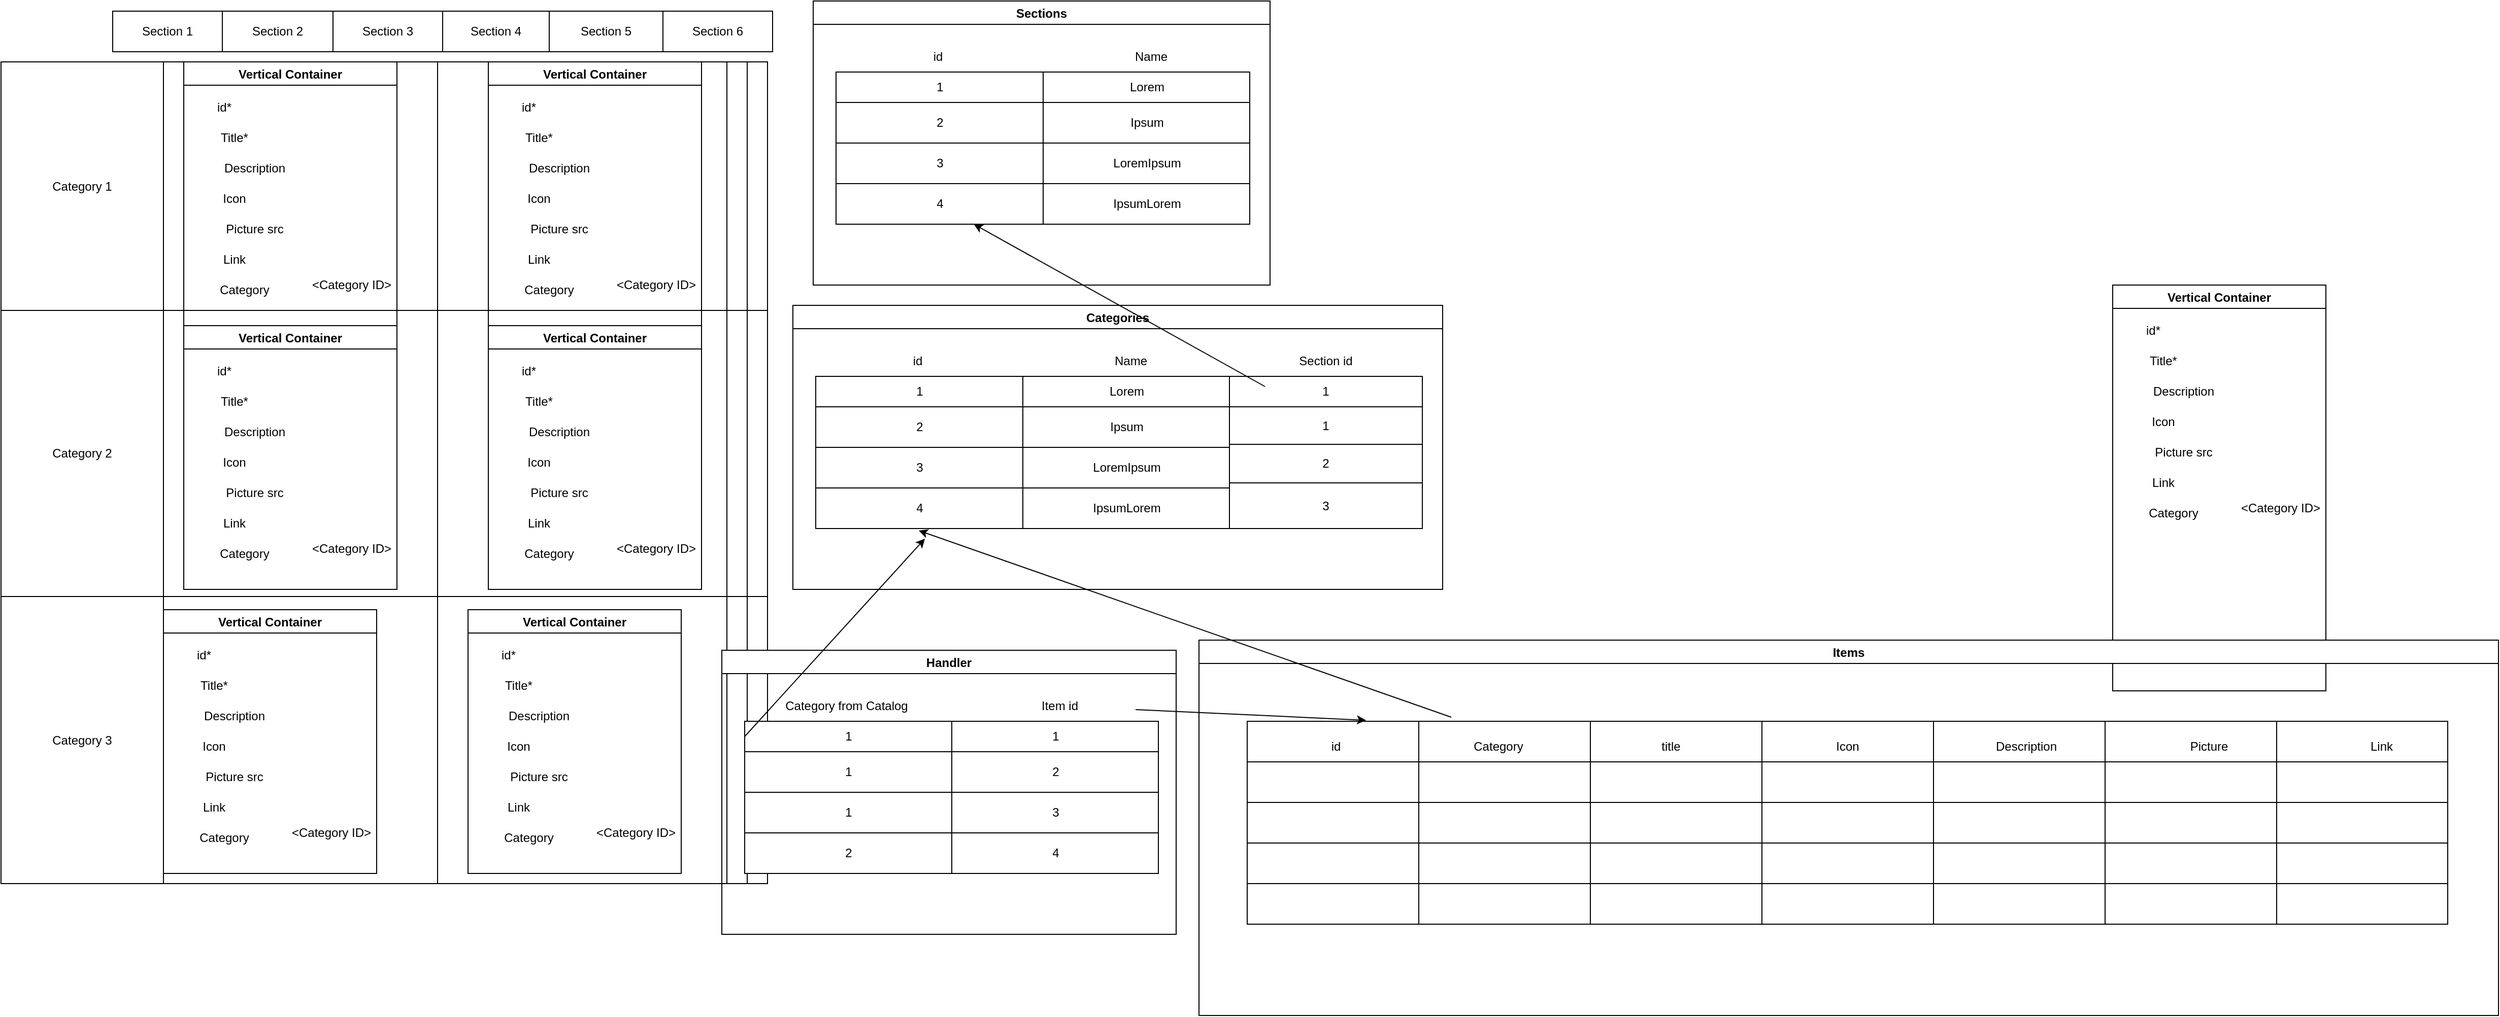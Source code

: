 <mxfile version="15.8.8" type="device"><diagram id="d82HoHURkXxXMacY8cZu" name="Page-1"><mxGraphModel dx="1296" dy="1785" grid="1" gridSize="10" guides="1" tooltips="1" connect="1" arrows="1" fold="1" page="1" pageScale="1" pageWidth="850" pageHeight="1100" math="0" shadow="0"><root><mxCell id="0"/><mxCell id="1" parent="0"/><mxCell id="hNsPHb92fFAA1tDFaKM2-12" value="" style="shape=table;startSize=0;container=1;collapsible=0;childLayout=tableLayout;" vertex="1" parent="1"><mxGeometry x="20" y="-850" width="755" height="810" as="geometry"/></mxCell><mxCell id="hNsPHb92fFAA1tDFaKM2-13" value="" style="shape=partialRectangle;collapsible=0;dropTarget=0;pointerEvents=0;fillColor=none;top=0;left=0;bottom=0;right=0;points=[[0,0.5],[1,0.5]];portConstraint=eastwest;" vertex="1" parent="hNsPHb92fFAA1tDFaKM2-12"><mxGeometry width="755" height="245" as="geometry"/></mxCell><mxCell id="hNsPHb92fFAA1tDFaKM2-14" value="Category 1" style="shape=partialRectangle;html=1;whiteSpace=wrap;connectable=0;overflow=hidden;fillColor=none;top=0;left=0;bottom=0;right=0;pointerEvents=1;" vertex="1" parent="hNsPHb92fFAA1tDFaKM2-13"><mxGeometry width="160" height="245" as="geometry"><mxRectangle width="160" height="245" as="alternateBounds"/></mxGeometry></mxCell><mxCell id="hNsPHb92fFAA1tDFaKM2-15" value="" style="shape=partialRectangle;html=1;whiteSpace=wrap;connectable=0;overflow=hidden;fillColor=none;top=0;left=0;bottom=0;right=0;pointerEvents=1;" vertex="1" parent="hNsPHb92fFAA1tDFaKM2-13"><mxGeometry x="160" width="270" height="245" as="geometry"><mxRectangle width="270" height="245" as="alternateBounds"/></mxGeometry></mxCell><mxCell id="hNsPHb92fFAA1tDFaKM2-16" value="" style="shape=partialRectangle;html=1;whiteSpace=wrap;connectable=0;overflow=hidden;fillColor=none;top=0;left=0;bottom=0;right=0;pointerEvents=1;" vertex="1" parent="hNsPHb92fFAA1tDFaKM2-13"><mxGeometry x="430" width="285" height="245" as="geometry"><mxRectangle width="285" height="245" as="alternateBounds"/></mxGeometry></mxCell><mxCell id="hNsPHb92fFAA1tDFaKM2-17" value="" style="shape=partialRectangle;html=1;whiteSpace=wrap;connectable=0;overflow=hidden;fillColor=none;top=0;left=0;bottom=0;right=0;pointerEvents=1;" vertex="1" parent="hNsPHb92fFAA1tDFaKM2-13"><mxGeometry x="715" width="20" height="245" as="geometry"><mxRectangle width="20" height="245" as="alternateBounds"/></mxGeometry></mxCell><mxCell id="hNsPHb92fFAA1tDFaKM2-18" value="" style="shape=partialRectangle;html=1;whiteSpace=wrap;connectable=0;overflow=hidden;fillColor=none;top=0;left=0;bottom=0;right=0;pointerEvents=1;" vertex="1" parent="hNsPHb92fFAA1tDFaKM2-13"><mxGeometry x="735" width="20" height="245" as="geometry"><mxRectangle width="20" height="245" as="alternateBounds"/></mxGeometry></mxCell><mxCell id="hNsPHb92fFAA1tDFaKM2-19" value="" style="shape=partialRectangle;collapsible=0;dropTarget=0;pointerEvents=0;fillColor=none;top=0;left=0;bottom=0;right=0;points=[[0,0.5],[1,0.5]];portConstraint=eastwest;" vertex="1" parent="hNsPHb92fFAA1tDFaKM2-12"><mxGeometry y="245" width="755" height="282" as="geometry"/></mxCell><mxCell id="hNsPHb92fFAA1tDFaKM2-20" value="Category 2" style="shape=partialRectangle;html=1;whiteSpace=wrap;connectable=0;overflow=hidden;fillColor=none;top=0;left=0;bottom=0;right=0;pointerEvents=1;" vertex="1" parent="hNsPHb92fFAA1tDFaKM2-19"><mxGeometry width="160" height="282" as="geometry"><mxRectangle width="160" height="282" as="alternateBounds"/></mxGeometry></mxCell><mxCell id="hNsPHb92fFAA1tDFaKM2-21" value="" style="shape=partialRectangle;html=1;whiteSpace=wrap;connectable=0;overflow=hidden;fillColor=none;top=0;left=0;bottom=0;right=0;pointerEvents=1;" vertex="1" parent="hNsPHb92fFAA1tDFaKM2-19"><mxGeometry x="160" width="270" height="282" as="geometry"><mxRectangle width="270" height="282" as="alternateBounds"/></mxGeometry></mxCell><mxCell id="hNsPHb92fFAA1tDFaKM2-22" value="" style="shape=partialRectangle;html=1;whiteSpace=wrap;connectable=0;overflow=hidden;fillColor=none;top=0;left=0;bottom=0;right=0;pointerEvents=1;" vertex="1" parent="hNsPHb92fFAA1tDFaKM2-19"><mxGeometry x="430" width="285" height="282" as="geometry"><mxRectangle width="285" height="282" as="alternateBounds"/></mxGeometry></mxCell><mxCell id="hNsPHb92fFAA1tDFaKM2-23" value="" style="shape=partialRectangle;html=1;whiteSpace=wrap;connectable=0;overflow=hidden;fillColor=none;top=0;left=0;bottom=0;right=0;pointerEvents=1;" vertex="1" parent="hNsPHb92fFAA1tDFaKM2-19"><mxGeometry x="715" width="20" height="282" as="geometry"><mxRectangle width="20" height="282" as="alternateBounds"/></mxGeometry></mxCell><mxCell id="hNsPHb92fFAA1tDFaKM2-24" value="" style="shape=partialRectangle;html=1;whiteSpace=wrap;connectable=0;overflow=hidden;fillColor=none;top=0;left=0;bottom=0;right=0;pointerEvents=1;" vertex="1" parent="hNsPHb92fFAA1tDFaKM2-19"><mxGeometry x="735" width="20" height="282" as="geometry"><mxRectangle width="20" height="282" as="alternateBounds"/></mxGeometry></mxCell><mxCell id="hNsPHb92fFAA1tDFaKM2-25" value="" style="shape=partialRectangle;collapsible=0;dropTarget=0;pointerEvents=0;fillColor=none;top=0;left=0;bottom=0;right=0;points=[[0,0.5],[1,0.5]];portConstraint=eastwest;" vertex="1" parent="hNsPHb92fFAA1tDFaKM2-12"><mxGeometry y="527" width="755" height="283" as="geometry"/></mxCell><mxCell id="hNsPHb92fFAA1tDFaKM2-26" value="Category 3" style="shape=partialRectangle;html=1;whiteSpace=wrap;connectable=0;overflow=hidden;fillColor=none;top=0;left=0;bottom=0;right=0;pointerEvents=1;" vertex="1" parent="hNsPHb92fFAA1tDFaKM2-25"><mxGeometry width="160" height="283" as="geometry"><mxRectangle width="160" height="283" as="alternateBounds"/></mxGeometry></mxCell><mxCell id="hNsPHb92fFAA1tDFaKM2-27" value="" style="shape=partialRectangle;html=1;whiteSpace=wrap;connectable=0;overflow=hidden;fillColor=none;top=0;left=0;bottom=0;right=0;pointerEvents=1;" vertex="1" parent="hNsPHb92fFAA1tDFaKM2-25"><mxGeometry x="160" width="270" height="283" as="geometry"><mxRectangle width="270" height="283" as="alternateBounds"/></mxGeometry></mxCell><mxCell id="hNsPHb92fFAA1tDFaKM2-28" value="" style="shape=partialRectangle;html=1;whiteSpace=wrap;connectable=0;overflow=hidden;fillColor=none;top=0;left=0;bottom=0;right=0;pointerEvents=1;" vertex="1" parent="hNsPHb92fFAA1tDFaKM2-25"><mxGeometry x="430" width="285" height="283" as="geometry"><mxRectangle width="285" height="283" as="alternateBounds"/></mxGeometry></mxCell><mxCell id="hNsPHb92fFAA1tDFaKM2-29" value="" style="shape=partialRectangle;html=1;whiteSpace=wrap;connectable=0;overflow=hidden;fillColor=none;top=0;left=0;bottom=0;right=0;pointerEvents=1;" vertex="1" parent="hNsPHb92fFAA1tDFaKM2-25"><mxGeometry x="715" width="20" height="283" as="geometry"><mxRectangle width="20" height="283" as="alternateBounds"/></mxGeometry></mxCell><mxCell id="hNsPHb92fFAA1tDFaKM2-30" value="" style="shape=partialRectangle;html=1;whiteSpace=wrap;connectable=0;overflow=hidden;fillColor=none;top=0;left=0;bottom=0;right=0;pointerEvents=1;" vertex="1" parent="hNsPHb92fFAA1tDFaKM2-25"><mxGeometry x="735" width="20" height="283" as="geometry"><mxRectangle width="20" height="283" as="alternateBounds"/></mxGeometry></mxCell><mxCell id="hNsPHb92fFAA1tDFaKM2-1" value="Vertical Container" style="swimlane;" vertex="1" parent="1"><mxGeometry x="180" y="-310" width="210" height="260" as="geometry"/></mxCell><mxCell id="hNsPHb92fFAA1tDFaKM2-2" value="id*" style="text;html=1;strokeColor=none;fillColor=none;align=center;verticalAlign=middle;whiteSpace=wrap;rounded=0;" vertex="1" parent="hNsPHb92fFAA1tDFaKM2-1"><mxGeometry x="10" y="30" width="60" height="30" as="geometry"/></mxCell><mxCell id="hNsPHb92fFAA1tDFaKM2-4" value="Title*" style="text;html=1;strokeColor=none;fillColor=none;align=center;verticalAlign=middle;whiteSpace=wrap;rounded=0;" vertex="1" parent="hNsPHb92fFAA1tDFaKM2-1"><mxGeometry x="20" y="60" width="60" height="30" as="geometry"/></mxCell><mxCell id="hNsPHb92fFAA1tDFaKM2-5" value="Description" style="text;html=1;strokeColor=none;fillColor=none;align=center;verticalAlign=middle;whiteSpace=wrap;rounded=0;" vertex="1" parent="hNsPHb92fFAA1tDFaKM2-1"><mxGeometry x="40" y="90" width="60" height="30" as="geometry"/></mxCell><mxCell id="hNsPHb92fFAA1tDFaKM2-6" value="Icon" style="text;html=1;strokeColor=none;fillColor=none;align=center;verticalAlign=middle;whiteSpace=wrap;rounded=0;" vertex="1" parent="hNsPHb92fFAA1tDFaKM2-1"><mxGeometry x="20" y="120" width="60" height="30" as="geometry"/></mxCell><mxCell id="hNsPHb92fFAA1tDFaKM2-7" value="Picture src" style="text;html=1;strokeColor=none;fillColor=none;align=center;verticalAlign=middle;whiteSpace=wrap;rounded=0;" vertex="1" parent="hNsPHb92fFAA1tDFaKM2-1"><mxGeometry x="40" y="150" width="60" height="30" as="geometry"/></mxCell><mxCell id="hNsPHb92fFAA1tDFaKM2-8" value="Link" style="text;html=1;strokeColor=none;fillColor=none;align=center;verticalAlign=middle;whiteSpace=wrap;rounded=0;" vertex="1" parent="hNsPHb92fFAA1tDFaKM2-1"><mxGeometry x="20" y="180" width="60" height="30" as="geometry"/></mxCell><mxCell id="hNsPHb92fFAA1tDFaKM2-11" value="Category" style="text;html=1;strokeColor=none;fillColor=none;align=center;verticalAlign=middle;whiteSpace=wrap;rounded=0;" vertex="1" parent="hNsPHb92fFAA1tDFaKM2-1"><mxGeometry x="30" y="210" width="60" height="30" as="geometry"/></mxCell><mxCell id="hNsPHb92fFAA1tDFaKM2-39" value="&amp;lt;Category ID&amp;gt;" style="text;html=1;align=center;verticalAlign=middle;resizable=0;points=[];autosize=1;strokeColor=none;fillColor=none;" vertex="1" parent="hNsPHb92fFAA1tDFaKM2-1"><mxGeometry x="120" y="210" width="90" height="20" as="geometry"/></mxCell><mxCell id="hNsPHb92fFAA1tDFaKM2-40" value="Vertical Container" style="swimlane;" vertex="1" parent="1"><mxGeometry x="480" y="-310" width="210" height="260" as="geometry"/></mxCell><mxCell id="hNsPHb92fFAA1tDFaKM2-41" value="id*" style="text;html=1;strokeColor=none;fillColor=none;align=center;verticalAlign=middle;whiteSpace=wrap;rounded=0;" vertex="1" parent="hNsPHb92fFAA1tDFaKM2-40"><mxGeometry x="10" y="30" width="60" height="30" as="geometry"/></mxCell><mxCell id="hNsPHb92fFAA1tDFaKM2-42" value="Title*" style="text;html=1;strokeColor=none;fillColor=none;align=center;verticalAlign=middle;whiteSpace=wrap;rounded=0;" vertex="1" parent="hNsPHb92fFAA1tDFaKM2-40"><mxGeometry x="20" y="60" width="60" height="30" as="geometry"/></mxCell><mxCell id="hNsPHb92fFAA1tDFaKM2-43" value="Description" style="text;html=1;strokeColor=none;fillColor=none;align=center;verticalAlign=middle;whiteSpace=wrap;rounded=0;" vertex="1" parent="hNsPHb92fFAA1tDFaKM2-40"><mxGeometry x="40" y="90" width="60" height="30" as="geometry"/></mxCell><mxCell id="hNsPHb92fFAA1tDFaKM2-44" value="Icon" style="text;html=1;strokeColor=none;fillColor=none;align=center;verticalAlign=middle;whiteSpace=wrap;rounded=0;" vertex="1" parent="hNsPHb92fFAA1tDFaKM2-40"><mxGeometry x="20" y="120" width="60" height="30" as="geometry"/></mxCell><mxCell id="hNsPHb92fFAA1tDFaKM2-45" value="Picture src" style="text;html=1;strokeColor=none;fillColor=none;align=center;verticalAlign=middle;whiteSpace=wrap;rounded=0;" vertex="1" parent="hNsPHb92fFAA1tDFaKM2-40"><mxGeometry x="40" y="150" width="60" height="30" as="geometry"/></mxCell><mxCell id="hNsPHb92fFAA1tDFaKM2-46" value="Link" style="text;html=1;strokeColor=none;fillColor=none;align=center;verticalAlign=middle;whiteSpace=wrap;rounded=0;" vertex="1" parent="hNsPHb92fFAA1tDFaKM2-40"><mxGeometry x="20" y="180" width="60" height="30" as="geometry"/></mxCell><mxCell id="hNsPHb92fFAA1tDFaKM2-47" value="Category" style="text;html=1;strokeColor=none;fillColor=none;align=center;verticalAlign=middle;whiteSpace=wrap;rounded=0;" vertex="1" parent="hNsPHb92fFAA1tDFaKM2-40"><mxGeometry x="30" y="210" width="60" height="30" as="geometry"/></mxCell><mxCell id="hNsPHb92fFAA1tDFaKM2-48" value="&amp;lt;Category ID&amp;gt;" style="text;html=1;align=center;verticalAlign=middle;resizable=0;points=[];autosize=1;strokeColor=none;fillColor=none;" vertex="1" parent="hNsPHb92fFAA1tDFaKM2-40"><mxGeometry x="120" y="210" width="90" height="20" as="geometry"/></mxCell><mxCell id="hNsPHb92fFAA1tDFaKM2-49" value="Vertical Container" style="swimlane;" vertex="1" parent="1"><mxGeometry x="200" y="-590" width="210" height="260" as="geometry"/></mxCell><mxCell id="hNsPHb92fFAA1tDFaKM2-50" value="id*" style="text;html=1;strokeColor=none;fillColor=none;align=center;verticalAlign=middle;whiteSpace=wrap;rounded=0;" vertex="1" parent="hNsPHb92fFAA1tDFaKM2-49"><mxGeometry x="10" y="30" width="60" height="30" as="geometry"/></mxCell><mxCell id="hNsPHb92fFAA1tDFaKM2-51" value="Title*" style="text;html=1;strokeColor=none;fillColor=none;align=center;verticalAlign=middle;whiteSpace=wrap;rounded=0;" vertex="1" parent="hNsPHb92fFAA1tDFaKM2-49"><mxGeometry x="20" y="60" width="60" height="30" as="geometry"/></mxCell><mxCell id="hNsPHb92fFAA1tDFaKM2-52" value="Description" style="text;html=1;strokeColor=none;fillColor=none;align=center;verticalAlign=middle;whiteSpace=wrap;rounded=0;" vertex="1" parent="hNsPHb92fFAA1tDFaKM2-49"><mxGeometry x="40" y="90" width="60" height="30" as="geometry"/></mxCell><mxCell id="hNsPHb92fFAA1tDFaKM2-53" value="Icon" style="text;html=1;strokeColor=none;fillColor=none;align=center;verticalAlign=middle;whiteSpace=wrap;rounded=0;" vertex="1" parent="hNsPHb92fFAA1tDFaKM2-49"><mxGeometry x="20" y="120" width="60" height="30" as="geometry"/></mxCell><mxCell id="hNsPHb92fFAA1tDFaKM2-54" value="Picture src" style="text;html=1;strokeColor=none;fillColor=none;align=center;verticalAlign=middle;whiteSpace=wrap;rounded=0;" vertex="1" parent="hNsPHb92fFAA1tDFaKM2-49"><mxGeometry x="40" y="150" width="60" height="30" as="geometry"/></mxCell><mxCell id="hNsPHb92fFAA1tDFaKM2-55" value="Link" style="text;html=1;strokeColor=none;fillColor=none;align=center;verticalAlign=middle;whiteSpace=wrap;rounded=0;" vertex="1" parent="hNsPHb92fFAA1tDFaKM2-49"><mxGeometry x="20" y="180" width="60" height="30" as="geometry"/></mxCell><mxCell id="hNsPHb92fFAA1tDFaKM2-56" value="Category" style="text;html=1;strokeColor=none;fillColor=none;align=center;verticalAlign=middle;whiteSpace=wrap;rounded=0;" vertex="1" parent="hNsPHb92fFAA1tDFaKM2-49"><mxGeometry x="30" y="210" width="60" height="30" as="geometry"/></mxCell><mxCell id="hNsPHb92fFAA1tDFaKM2-57" value="&amp;lt;Category ID&amp;gt;" style="text;html=1;align=center;verticalAlign=middle;resizable=0;points=[];autosize=1;strokeColor=none;fillColor=none;" vertex="1" parent="hNsPHb92fFAA1tDFaKM2-49"><mxGeometry x="120" y="210" width="90" height="20" as="geometry"/></mxCell><mxCell id="hNsPHb92fFAA1tDFaKM2-58" value="Vertical Container" style="swimlane;" vertex="1" parent="1"><mxGeometry x="500" y="-590" width="210" height="260" as="geometry"/></mxCell><mxCell id="hNsPHb92fFAA1tDFaKM2-59" value="id*" style="text;html=1;strokeColor=none;fillColor=none;align=center;verticalAlign=middle;whiteSpace=wrap;rounded=0;" vertex="1" parent="hNsPHb92fFAA1tDFaKM2-58"><mxGeometry x="10" y="30" width="60" height="30" as="geometry"/></mxCell><mxCell id="hNsPHb92fFAA1tDFaKM2-60" value="Title*" style="text;html=1;strokeColor=none;fillColor=none;align=center;verticalAlign=middle;whiteSpace=wrap;rounded=0;" vertex="1" parent="hNsPHb92fFAA1tDFaKM2-58"><mxGeometry x="20" y="60" width="60" height="30" as="geometry"/></mxCell><mxCell id="hNsPHb92fFAA1tDFaKM2-61" value="Description" style="text;html=1;strokeColor=none;fillColor=none;align=center;verticalAlign=middle;whiteSpace=wrap;rounded=0;" vertex="1" parent="hNsPHb92fFAA1tDFaKM2-58"><mxGeometry x="40" y="90" width="60" height="30" as="geometry"/></mxCell><mxCell id="hNsPHb92fFAA1tDFaKM2-62" value="Icon" style="text;html=1;strokeColor=none;fillColor=none;align=center;verticalAlign=middle;whiteSpace=wrap;rounded=0;" vertex="1" parent="hNsPHb92fFAA1tDFaKM2-58"><mxGeometry x="20" y="120" width="60" height="30" as="geometry"/></mxCell><mxCell id="hNsPHb92fFAA1tDFaKM2-63" value="Picture src" style="text;html=1;strokeColor=none;fillColor=none;align=center;verticalAlign=middle;whiteSpace=wrap;rounded=0;" vertex="1" parent="hNsPHb92fFAA1tDFaKM2-58"><mxGeometry x="40" y="150" width="60" height="30" as="geometry"/></mxCell><mxCell id="hNsPHb92fFAA1tDFaKM2-64" value="Link" style="text;html=1;strokeColor=none;fillColor=none;align=center;verticalAlign=middle;whiteSpace=wrap;rounded=0;" vertex="1" parent="hNsPHb92fFAA1tDFaKM2-58"><mxGeometry x="20" y="180" width="60" height="30" as="geometry"/></mxCell><mxCell id="hNsPHb92fFAA1tDFaKM2-65" value="Category" style="text;html=1;strokeColor=none;fillColor=none;align=center;verticalAlign=middle;whiteSpace=wrap;rounded=0;" vertex="1" parent="hNsPHb92fFAA1tDFaKM2-58"><mxGeometry x="30" y="210" width="60" height="30" as="geometry"/></mxCell><mxCell id="hNsPHb92fFAA1tDFaKM2-66" value="&amp;lt;Category ID&amp;gt;" style="text;html=1;align=center;verticalAlign=middle;resizable=0;points=[];autosize=1;strokeColor=none;fillColor=none;" vertex="1" parent="hNsPHb92fFAA1tDFaKM2-58"><mxGeometry x="120" y="210" width="90" height="20" as="geometry"/></mxCell><mxCell id="hNsPHb92fFAA1tDFaKM2-67" value="Vertical Container" style="swimlane;" vertex="1" parent="1"><mxGeometry x="200" y="-850" width="210" height="260" as="geometry"/></mxCell><mxCell id="hNsPHb92fFAA1tDFaKM2-68" value="id*" style="text;html=1;strokeColor=none;fillColor=none;align=center;verticalAlign=middle;whiteSpace=wrap;rounded=0;" vertex="1" parent="hNsPHb92fFAA1tDFaKM2-67"><mxGeometry x="10" y="30" width="60" height="30" as="geometry"/></mxCell><mxCell id="hNsPHb92fFAA1tDFaKM2-69" value="Title*" style="text;html=1;strokeColor=none;fillColor=none;align=center;verticalAlign=middle;whiteSpace=wrap;rounded=0;" vertex="1" parent="hNsPHb92fFAA1tDFaKM2-67"><mxGeometry x="20" y="60" width="60" height="30" as="geometry"/></mxCell><mxCell id="hNsPHb92fFAA1tDFaKM2-70" value="Description" style="text;html=1;strokeColor=none;fillColor=none;align=center;verticalAlign=middle;whiteSpace=wrap;rounded=0;" vertex="1" parent="hNsPHb92fFAA1tDFaKM2-67"><mxGeometry x="40" y="90" width="60" height="30" as="geometry"/></mxCell><mxCell id="hNsPHb92fFAA1tDFaKM2-71" value="Icon" style="text;html=1;strokeColor=none;fillColor=none;align=center;verticalAlign=middle;whiteSpace=wrap;rounded=0;" vertex="1" parent="hNsPHb92fFAA1tDFaKM2-67"><mxGeometry x="20" y="120" width="60" height="30" as="geometry"/></mxCell><mxCell id="hNsPHb92fFAA1tDFaKM2-72" value="Picture src" style="text;html=1;strokeColor=none;fillColor=none;align=center;verticalAlign=middle;whiteSpace=wrap;rounded=0;" vertex="1" parent="hNsPHb92fFAA1tDFaKM2-67"><mxGeometry x="40" y="150" width="60" height="30" as="geometry"/></mxCell><mxCell id="hNsPHb92fFAA1tDFaKM2-73" value="Link" style="text;html=1;strokeColor=none;fillColor=none;align=center;verticalAlign=middle;whiteSpace=wrap;rounded=0;" vertex="1" parent="hNsPHb92fFAA1tDFaKM2-67"><mxGeometry x="20" y="180" width="60" height="30" as="geometry"/></mxCell><mxCell id="hNsPHb92fFAA1tDFaKM2-74" value="Category" style="text;html=1;strokeColor=none;fillColor=none;align=center;verticalAlign=middle;whiteSpace=wrap;rounded=0;" vertex="1" parent="hNsPHb92fFAA1tDFaKM2-67"><mxGeometry x="30" y="210" width="60" height="30" as="geometry"/></mxCell><mxCell id="hNsPHb92fFAA1tDFaKM2-75" value="&amp;lt;Category ID&amp;gt;" style="text;html=1;align=center;verticalAlign=middle;resizable=0;points=[];autosize=1;strokeColor=none;fillColor=none;" vertex="1" parent="hNsPHb92fFAA1tDFaKM2-67"><mxGeometry x="120" y="210" width="90" height="20" as="geometry"/></mxCell><mxCell id="hNsPHb92fFAA1tDFaKM2-76" value="Vertical Container" style="swimlane;" vertex="1" parent="1"><mxGeometry x="500" y="-850" width="210" height="260" as="geometry"/></mxCell><mxCell id="hNsPHb92fFAA1tDFaKM2-77" value="id*" style="text;html=1;strokeColor=none;fillColor=none;align=center;verticalAlign=middle;whiteSpace=wrap;rounded=0;" vertex="1" parent="hNsPHb92fFAA1tDFaKM2-76"><mxGeometry x="10" y="30" width="60" height="30" as="geometry"/></mxCell><mxCell id="hNsPHb92fFAA1tDFaKM2-78" value="Title*" style="text;html=1;strokeColor=none;fillColor=none;align=center;verticalAlign=middle;whiteSpace=wrap;rounded=0;" vertex="1" parent="hNsPHb92fFAA1tDFaKM2-76"><mxGeometry x="20" y="60" width="60" height="30" as="geometry"/></mxCell><mxCell id="hNsPHb92fFAA1tDFaKM2-79" value="Description" style="text;html=1;strokeColor=none;fillColor=none;align=center;verticalAlign=middle;whiteSpace=wrap;rounded=0;" vertex="1" parent="hNsPHb92fFAA1tDFaKM2-76"><mxGeometry x="40" y="90" width="60" height="30" as="geometry"/></mxCell><mxCell id="hNsPHb92fFAA1tDFaKM2-80" value="Icon" style="text;html=1;strokeColor=none;fillColor=none;align=center;verticalAlign=middle;whiteSpace=wrap;rounded=0;" vertex="1" parent="hNsPHb92fFAA1tDFaKM2-76"><mxGeometry x="20" y="120" width="60" height="30" as="geometry"/></mxCell><mxCell id="hNsPHb92fFAA1tDFaKM2-81" value="Picture src" style="text;html=1;strokeColor=none;fillColor=none;align=center;verticalAlign=middle;whiteSpace=wrap;rounded=0;" vertex="1" parent="hNsPHb92fFAA1tDFaKM2-76"><mxGeometry x="40" y="150" width="60" height="30" as="geometry"/></mxCell><mxCell id="hNsPHb92fFAA1tDFaKM2-82" value="Link" style="text;html=1;strokeColor=none;fillColor=none;align=center;verticalAlign=middle;whiteSpace=wrap;rounded=0;" vertex="1" parent="hNsPHb92fFAA1tDFaKM2-76"><mxGeometry x="20" y="180" width="60" height="30" as="geometry"/></mxCell><mxCell id="hNsPHb92fFAA1tDFaKM2-83" value="Category" style="text;html=1;strokeColor=none;fillColor=none;align=center;verticalAlign=middle;whiteSpace=wrap;rounded=0;" vertex="1" parent="hNsPHb92fFAA1tDFaKM2-76"><mxGeometry x="30" y="210" width="60" height="30" as="geometry"/></mxCell><mxCell id="hNsPHb92fFAA1tDFaKM2-84" value="&amp;lt;Category ID&amp;gt;" style="text;html=1;align=center;verticalAlign=middle;resizable=0;points=[];autosize=1;strokeColor=none;fillColor=none;" vertex="1" parent="hNsPHb92fFAA1tDFaKM2-76"><mxGeometry x="120" y="210" width="90" height="20" as="geometry"/></mxCell><mxCell id="hNsPHb92fFAA1tDFaKM2-99" value="Categories" style="swimlane;" vertex="1" parent="1"><mxGeometry x="800" y="-610" width="640" height="280" as="geometry"/></mxCell><mxCell id="hNsPHb92fFAA1tDFaKM2-100" value="id" style="text;html=1;strokeColor=none;fillColor=none;align=center;verticalAlign=middle;whiteSpace=wrap;rounded=0;" vertex="1" parent="hNsPHb92fFAA1tDFaKM2-99"><mxGeometry x="47.5" y="40" width="150" height="30" as="geometry"/></mxCell><mxCell id="hNsPHb92fFAA1tDFaKM2-101" value="" style="shape=table;startSize=0;container=1;collapsible=0;childLayout=tableLayout;" vertex="1" parent="hNsPHb92fFAA1tDFaKM2-99"><mxGeometry x="22.5" y="70" width="407.5" height="150" as="geometry"/></mxCell><mxCell id="hNsPHb92fFAA1tDFaKM2-102" value="" style="shape=partialRectangle;collapsible=0;dropTarget=0;pointerEvents=0;fillColor=none;top=0;left=0;bottom=0;right=0;points=[[0,0.5],[1,0.5]];portConstraint=eastwest;" vertex="1" parent="hNsPHb92fFAA1tDFaKM2-101"><mxGeometry width="407.5" height="30" as="geometry"/></mxCell><mxCell id="hNsPHb92fFAA1tDFaKM2-103" value="1" style="shape=partialRectangle;html=1;whiteSpace=wrap;connectable=0;overflow=hidden;fillColor=none;top=0;left=0;bottom=0;right=0;pointerEvents=1;" vertex="1" parent="hNsPHb92fFAA1tDFaKM2-102"><mxGeometry width="204" height="30" as="geometry"><mxRectangle width="204" height="30" as="alternateBounds"/></mxGeometry></mxCell><mxCell id="hNsPHb92fFAA1tDFaKM2-104" value="Lorem" style="shape=partialRectangle;html=1;whiteSpace=wrap;connectable=0;overflow=hidden;fillColor=none;top=0;left=0;bottom=0;right=0;pointerEvents=1;" vertex="1" parent="hNsPHb92fFAA1tDFaKM2-102"><mxGeometry x="204" width="204" height="30" as="geometry"><mxRectangle width="204" height="30" as="alternateBounds"/></mxGeometry></mxCell><mxCell id="hNsPHb92fFAA1tDFaKM2-105" value="" style="shape=partialRectangle;collapsible=0;dropTarget=0;pointerEvents=0;fillColor=none;top=0;left=0;bottom=0;right=0;points=[[0,0.5],[1,0.5]];portConstraint=eastwest;" vertex="1" parent="hNsPHb92fFAA1tDFaKM2-101"><mxGeometry y="30" width="407.5" height="40" as="geometry"/></mxCell><mxCell id="hNsPHb92fFAA1tDFaKM2-106" value="2" style="shape=partialRectangle;html=1;whiteSpace=wrap;connectable=0;overflow=hidden;fillColor=none;top=0;left=0;bottom=0;right=0;pointerEvents=1;" vertex="1" parent="hNsPHb92fFAA1tDFaKM2-105"><mxGeometry width="204" height="40" as="geometry"><mxRectangle width="204" height="40" as="alternateBounds"/></mxGeometry></mxCell><mxCell id="hNsPHb92fFAA1tDFaKM2-107" value="Ipsum" style="shape=partialRectangle;html=1;whiteSpace=wrap;connectable=0;overflow=hidden;fillColor=none;top=0;left=0;bottom=0;right=0;pointerEvents=1;" vertex="1" parent="hNsPHb92fFAA1tDFaKM2-105"><mxGeometry x="204" width="204" height="40" as="geometry"><mxRectangle width="204" height="40" as="alternateBounds"/></mxGeometry></mxCell><mxCell id="hNsPHb92fFAA1tDFaKM2-108" value="" style="shape=partialRectangle;collapsible=0;dropTarget=0;pointerEvents=0;fillColor=none;top=0;left=0;bottom=0;right=0;points=[[0,0.5],[1,0.5]];portConstraint=eastwest;" vertex="1" parent="hNsPHb92fFAA1tDFaKM2-101"><mxGeometry y="70" width="407.5" height="40" as="geometry"/></mxCell><mxCell id="hNsPHb92fFAA1tDFaKM2-109" value="3" style="shape=partialRectangle;html=1;whiteSpace=wrap;connectable=0;overflow=hidden;fillColor=none;top=0;left=0;bottom=0;right=0;pointerEvents=1;" vertex="1" parent="hNsPHb92fFAA1tDFaKM2-108"><mxGeometry width="204" height="40" as="geometry"><mxRectangle width="204" height="40" as="alternateBounds"/></mxGeometry></mxCell><mxCell id="hNsPHb92fFAA1tDFaKM2-110" value="LoremIpsum" style="shape=partialRectangle;html=1;whiteSpace=wrap;connectable=0;overflow=hidden;fillColor=none;top=0;left=0;bottom=0;right=0;pointerEvents=1;" vertex="1" parent="hNsPHb92fFAA1tDFaKM2-108"><mxGeometry x="204" width="204" height="40" as="geometry"><mxRectangle width="204" height="40" as="alternateBounds"/></mxGeometry></mxCell><mxCell id="hNsPHb92fFAA1tDFaKM2-111" value="" style="shape=partialRectangle;collapsible=0;dropTarget=0;pointerEvents=0;fillColor=none;top=0;left=0;bottom=0;right=0;points=[[0,0.5],[1,0.5]];portConstraint=eastwest;" vertex="1" parent="hNsPHb92fFAA1tDFaKM2-101"><mxGeometry y="110" width="407.5" height="40" as="geometry"/></mxCell><mxCell id="hNsPHb92fFAA1tDFaKM2-112" value="4" style="shape=partialRectangle;html=1;whiteSpace=wrap;connectable=0;overflow=hidden;fillColor=none;top=0;left=0;bottom=0;right=0;pointerEvents=1;" vertex="1" parent="hNsPHb92fFAA1tDFaKM2-111"><mxGeometry width="204" height="40" as="geometry"><mxRectangle width="204" height="40" as="alternateBounds"/></mxGeometry></mxCell><mxCell id="hNsPHb92fFAA1tDFaKM2-113" value="IpsumLorem" style="shape=partialRectangle;html=1;whiteSpace=wrap;connectable=0;overflow=hidden;fillColor=none;top=0;left=0;bottom=0;right=0;pointerEvents=1;" vertex="1" parent="hNsPHb92fFAA1tDFaKM2-111"><mxGeometry x="204" width="204" height="40" as="geometry"><mxRectangle width="204" height="40" as="alternateBounds"/></mxGeometry></mxCell><mxCell id="hNsPHb92fFAA1tDFaKM2-114" value="Name" style="text;html=1;strokeColor=none;fillColor=none;align=center;verticalAlign=middle;whiteSpace=wrap;rounded=0;" vertex="1" parent="hNsPHb92fFAA1tDFaKM2-99"><mxGeometry x="257.5" y="40" width="150" height="30" as="geometry"/></mxCell><mxCell id="hNsPHb92fFAA1tDFaKM2-115" value="" style="shape=table;startSize=0;container=1;collapsible=0;childLayout=tableLayout;" vertex="1" parent="hNsPHb92fFAA1tDFaKM2-99"><mxGeometry x="430" y="70" width="190" height="150" as="geometry"/></mxCell><mxCell id="hNsPHb92fFAA1tDFaKM2-116" value="" style="shape=partialRectangle;collapsible=0;dropTarget=0;pointerEvents=0;fillColor=none;top=0;left=0;bottom=0;right=0;points=[[0,0.5],[1,0.5]];portConstraint=eastwest;" vertex="1" parent="hNsPHb92fFAA1tDFaKM2-115"><mxGeometry width="190" height="30" as="geometry"/></mxCell><mxCell id="hNsPHb92fFAA1tDFaKM2-117" value="1" style="shape=partialRectangle;html=1;whiteSpace=wrap;connectable=0;overflow=hidden;fillColor=none;top=0;left=0;bottom=0;right=0;pointerEvents=1;" vertex="1" parent="hNsPHb92fFAA1tDFaKM2-116"><mxGeometry width="190" height="30" as="geometry"><mxRectangle width="190" height="30" as="alternateBounds"/></mxGeometry></mxCell><mxCell id="hNsPHb92fFAA1tDFaKM2-118" value="" style="shape=partialRectangle;collapsible=0;dropTarget=0;pointerEvents=0;fillColor=none;top=0;left=0;bottom=0;right=0;points=[[0,0.5],[1,0.5]];portConstraint=eastwest;" vertex="1" parent="hNsPHb92fFAA1tDFaKM2-115"><mxGeometry y="30" width="190" height="37" as="geometry"/></mxCell><mxCell id="hNsPHb92fFAA1tDFaKM2-119" value="1" style="shape=partialRectangle;html=1;whiteSpace=wrap;connectable=0;overflow=hidden;fillColor=none;top=0;left=0;bottom=0;right=0;pointerEvents=1;" vertex="1" parent="hNsPHb92fFAA1tDFaKM2-118"><mxGeometry width="190" height="37" as="geometry"><mxRectangle width="190" height="37" as="alternateBounds"/></mxGeometry></mxCell><mxCell id="hNsPHb92fFAA1tDFaKM2-120" value="" style="shape=partialRectangle;collapsible=0;dropTarget=0;pointerEvents=0;fillColor=none;top=0;left=0;bottom=0;right=0;points=[[0,0.5],[1,0.5]];portConstraint=eastwest;" vertex="1" parent="hNsPHb92fFAA1tDFaKM2-115"><mxGeometry y="67" width="190" height="38" as="geometry"/></mxCell><mxCell id="hNsPHb92fFAA1tDFaKM2-121" value="2" style="shape=partialRectangle;html=1;whiteSpace=wrap;connectable=0;overflow=hidden;fillColor=none;top=0;left=0;bottom=0;right=0;pointerEvents=1;" vertex="1" parent="hNsPHb92fFAA1tDFaKM2-120"><mxGeometry width="190" height="38" as="geometry"><mxRectangle width="190" height="38" as="alternateBounds"/></mxGeometry></mxCell><mxCell id="hNsPHb92fFAA1tDFaKM2-122" value="" style="shape=partialRectangle;collapsible=0;dropTarget=0;pointerEvents=0;fillColor=none;top=0;left=0;bottom=0;right=0;points=[[0,0.5],[1,0.5]];portConstraint=eastwest;" vertex="1" parent="hNsPHb92fFAA1tDFaKM2-115"><mxGeometry y="105" width="190" height="45" as="geometry"/></mxCell><mxCell id="hNsPHb92fFAA1tDFaKM2-123" value="3" style="shape=partialRectangle;html=1;whiteSpace=wrap;connectable=0;overflow=hidden;fillColor=none;top=0;left=0;bottom=0;right=0;pointerEvents=1;" vertex="1" parent="hNsPHb92fFAA1tDFaKM2-122"><mxGeometry width="190" height="45" as="geometry"><mxRectangle width="190" height="45" as="alternateBounds"/></mxGeometry></mxCell><mxCell id="hNsPHb92fFAA1tDFaKM2-124" value="Section id" style="text;html=1;strokeColor=none;fillColor=none;align=center;verticalAlign=middle;whiteSpace=wrap;rounded=0;" vertex="1" parent="hNsPHb92fFAA1tDFaKM2-99"><mxGeometry x="450" y="40" width="150" height="30" as="geometry"/></mxCell><mxCell id="hNsPHb92fFAA1tDFaKM2-194" value="" style="endArrow=classic;html=1;rounded=0;entryX=0.333;entryY=1;entryDx=0;entryDy=0;entryPerimeter=0;" edge="1" parent="hNsPHb92fFAA1tDFaKM2-99" target="hNsPHb92fFAA1tDFaKM2-145"><mxGeometry width="50" height="50" relative="1" as="geometry"><mxPoint x="465" y="80" as="sourcePoint"/><mxPoint x="515" y="30" as="targetPoint"/></mxGeometry></mxCell><mxCell id="hNsPHb92fFAA1tDFaKM2-125" value="" style="shape=table;startSize=0;container=1;collapsible=0;childLayout=tableLayout;" vertex="1" parent="1"><mxGeometry x="130" y="-900" width="650" height="40" as="geometry"/></mxCell><mxCell id="hNsPHb92fFAA1tDFaKM2-126" value="" style="shape=partialRectangle;collapsible=0;dropTarget=0;pointerEvents=0;fillColor=none;top=0;left=0;bottom=0;right=0;points=[[0,0.5],[1,0.5]];portConstraint=eastwest;" vertex="1" parent="hNsPHb92fFAA1tDFaKM2-125"><mxGeometry width="650" height="40" as="geometry"/></mxCell><mxCell id="hNsPHb92fFAA1tDFaKM2-127" value="Section 1" style="shape=partialRectangle;html=1;whiteSpace=wrap;connectable=0;overflow=hidden;fillColor=none;top=0;left=0;bottom=0;right=0;pointerEvents=1;" vertex="1" parent="hNsPHb92fFAA1tDFaKM2-126"><mxGeometry width="108" height="40" as="geometry"><mxRectangle width="108" height="40" as="alternateBounds"/></mxGeometry></mxCell><mxCell id="hNsPHb92fFAA1tDFaKM2-128" value="Section 2" style="shape=partialRectangle;html=1;whiteSpace=wrap;connectable=0;overflow=hidden;fillColor=none;top=0;left=0;bottom=0;right=0;pointerEvents=1;" vertex="1" parent="hNsPHb92fFAA1tDFaKM2-126"><mxGeometry x="108" width="109" height="40" as="geometry"><mxRectangle width="109" height="40" as="alternateBounds"/></mxGeometry></mxCell><mxCell id="hNsPHb92fFAA1tDFaKM2-129" value="Section 3" style="shape=partialRectangle;html=1;whiteSpace=wrap;connectable=0;overflow=hidden;fillColor=none;top=0;left=0;bottom=0;right=0;pointerEvents=1;" vertex="1" parent="hNsPHb92fFAA1tDFaKM2-126"><mxGeometry x="217" width="108" height="40" as="geometry"><mxRectangle width="108" height="40" as="alternateBounds"/></mxGeometry></mxCell><mxCell id="hNsPHb92fFAA1tDFaKM2-130" value="Section 4" style="shape=partialRectangle;html=1;whiteSpace=wrap;connectable=0;overflow=hidden;fillColor=none;top=0;left=0;bottom=0;right=0;pointerEvents=1;" vertex="1" parent="hNsPHb92fFAA1tDFaKM2-126"><mxGeometry x="325" width="105" height="40" as="geometry"><mxRectangle width="105" height="40" as="alternateBounds"/></mxGeometry></mxCell><mxCell id="hNsPHb92fFAA1tDFaKM2-131" value="Section 5" style="shape=partialRectangle;html=1;whiteSpace=wrap;connectable=0;overflow=hidden;fillColor=none;top=0;left=0;bottom=0;right=0;pointerEvents=1;" vertex="1" parent="hNsPHb92fFAA1tDFaKM2-126"><mxGeometry x="430" width="112" height="40" as="geometry"><mxRectangle width="112" height="40" as="alternateBounds"/></mxGeometry></mxCell><mxCell id="hNsPHb92fFAA1tDFaKM2-132" value="Section 6" style="shape=partialRectangle;html=1;whiteSpace=wrap;connectable=0;overflow=hidden;fillColor=none;top=0;left=0;bottom=0;right=0;pointerEvents=1;" vertex="1" parent="hNsPHb92fFAA1tDFaKM2-126"><mxGeometry x="542" width="108" height="40" as="geometry"><mxRectangle width="108" height="40" as="alternateBounds"/></mxGeometry></mxCell><mxCell id="hNsPHb92fFAA1tDFaKM2-133" value="Sections" style="swimlane;" vertex="1" parent="1"><mxGeometry x="820" y="-910" width="450" height="280" as="geometry"/></mxCell><mxCell id="hNsPHb92fFAA1tDFaKM2-134" value="id" style="text;html=1;strokeColor=none;fillColor=none;align=center;verticalAlign=middle;whiteSpace=wrap;rounded=0;" vertex="1" parent="hNsPHb92fFAA1tDFaKM2-133"><mxGeometry x="47.5" y="40" width="150" height="30" as="geometry"/></mxCell><mxCell id="hNsPHb92fFAA1tDFaKM2-135" value="" style="shape=table;startSize=0;container=1;collapsible=0;childLayout=tableLayout;" vertex="1" parent="hNsPHb92fFAA1tDFaKM2-133"><mxGeometry x="22.5" y="70" width="407.5" height="150" as="geometry"/></mxCell><mxCell id="hNsPHb92fFAA1tDFaKM2-136" value="" style="shape=partialRectangle;collapsible=0;dropTarget=0;pointerEvents=0;fillColor=none;top=0;left=0;bottom=0;right=0;points=[[0,0.5],[1,0.5]];portConstraint=eastwest;" vertex="1" parent="hNsPHb92fFAA1tDFaKM2-135"><mxGeometry width="407.5" height="30" as="geometry"/></mxCell><mxCell id="hNsPHb92fFAA1tDFaKM2-137" value="1" style="shape=partialRectangle;html=1;whiteSpace=wrap;connectable=0;overflow=hidden;fillColor=none;top=0;left=0;bottom=0;right=0;pointerEvents=1;" vertex="1" parent="hNsPHb92fFAA1tDFaKM2-136"><mxGeometry width="204" height="30" as="geometry"><mxRectangle width="204" height="30" as="alternateBounds"/></mxGeometry></mxCell><mxCell id="hNsPHb92fFAA1tDFaKM2-138" value="Lorem" style="shape=partialRectangle;html=1;whiteSpace=wrap;connectable=0;overflow=hidden;fillColor=none;top=0;left=0;bottom=0;right=0;pointerEvents=1;" vertex="1" parent="hNsPHb92fFAA1tDFaKM2-136"><mxGeometry x="204" width="204" height="30" as="geometry"><mxRectangle width="204" height="30" as="alternateBounds"/></mxGeometry></mxCell><mxCell id="hNsPHb92fFAA1tDFaKM2-139" value="" style="shape=partialRectangle;collapsible=0;dropTarget=0;pointerEvents=0;fillColor=none;top=0;left=0;bottom=0;right=0;points=[[0,0.5],[1,0.5]];portConstraint=eastwest;" vertex="1" parent="hNsPHb92fFAA1tDFaKM2-135"><mxGeometry y="30" width="407.5" height="40" as="geometry"/></mxCell><mxCell id="hNsPHb92fFAA1tDFaKM2-140" value="2" style="shape=partialRectangle;html=1;whiteSpace=wrap;connectable=0;overflow=hidden;fillColor=none;top=0;left=0;bottom=0;right=0;pointerEvents=1;" vertex="1" parent="hNsPHb92fFAA1tDFaKM2-139"><mxGeometry width="204" height="40" as="geometry"><mxRectangle width="204" height="40" as="alternateBounds"/></mxGeometry></mxCell><mxCell id="hNsPHb92fFAA1tDFaKM2-141" value="Ipsum" style="shape=partialRectangle;html=1;whiteSpace=wrap;connectable=0;overflow=hidden;fillColor=none;top=0;left=0;bottom=0;right=0;pointerEvents=1;" vertex="1" parent="hNsPHb92fFAA1tDFaKM2-139"><mxGeometry x="204" width="204" height="40" as="geometry"><mxRectangle width="204" height="40" as="alternateBounds"/></mxGeometry></mxCell><mxCell id="hNsPHb92fFAA1tDFaKM2-142" value="" style="shape=partialRectangle;collapsible=0;dropTarget=0;pointerEvents=0;fillColor=none;top=0;left=0;bottom=0;right=0;points=[[0,0.5],[1,0.5]];portConstraint=eastwest;" vertex="1" parent="hNsPHb92fFAA1tDFaKM2-135"><mxGeometry y="70" width="407.5" height="40" as="geometry"/></mxCell><mxCell id="hNsPHb92fFAA1tDFaKM2-143" value="3" style="shape=partialRectangle;html=1;whiteSpace=wrap;connectable=0;overflow=hidden;fillColor=none;top=0;left=0;bottom=0;right=0;pointerEvents=1;" vertex="1" parent="hNsPHb92fFAA1tDFaKM2-142"><mxGeometry width="204" height="40" as="geometry"><mxRectangle width="204" height="40" as="alternateBounds"/></mxGeometry></mxCell><mxCell id="hNsPHb92fFAA1tDFaKM2-144" value="LoremIpsum" style="shape=partialRectangle;html=1;whiteSpace=wrap;connectable=0;overflow=hidden;fillColor=none;top=0;left=0;bottom=0;right=0;pointerEvents=1;" vertex="1" parent="hNsPHb92fFAA1tDFaKM2-142"><mxGeometry x="204" width="204" height="40" as="geometry"><mxRectangle width="204" height="40" as="alternateBounds"/></mxGeometry></mxCell><mxCell id="hNsPHb92fFAA1tDFaKM2-145" value="" style="shape=partialRectangle;collapsible=0;dropTarget=0;pointerEvents=0;fillColor=none;top=0;left=0;bottom=0;right=0;points=[[0,0.5],[1,0.5]];portConstraint=eastwest;" vertex="1" parent="hNsPHb92fFAA1tDFaKM2-135"><mxGeometry y="110" width="407.5" height="40" as="geometry"/></mxCell><mxCell id="hNsPHb92fFAA1tDFaKM2-146" value="4" style="shape=partialRectangle;html=1;whiteSpace=wrap;connectable=0;overflow=hidden;fillColor=none;top=0;left=0;bottom=0;right=0;pointerEvents=1;" vertex="1" parent="hNsPHb92fFAA1tDFaKM2-145"><mxGeometry width="204" height="40" as="geometry"><mxRectangle width="204" height="40" as="alternateBounds"/></mxGeometry></mxCell><mxCell id="hNsPHb92fFAA1tDFaKM2-147" value="IpsumLorem" style="shape=partialRectangle;html=1;whiteSpace=wrap;connectable=0;overflow=hidden;fillColor=none;top=0;left=0;bottom=0;right=0;pointerEvents=1;" vertex="1" parent="hNsPHb92fFAA1tDFaKM2-145"><mxGeometry x="204" width="204" height="40" as="geometry"><mxRectangle width="204" height="40" as="alternateBounds"/></mxGeometry></mxCell><mxCell id="hNsPHb92fFAA1tDFaKM2-148" value="Name" style="text;html=1;strokeColor=none;fillColor=none;align=center;verticalAlign=middle;whiteSpace=wrap;rounded=0;" vertex="1" parent="hNsPHb92fFAA1tDFaKM2-133"><mxGeometry x="257.5" y="40" width="150" height="30" as="geometry"/></mxCell><mxCell id="hNsPHb92fFAA1tDFaKM2-159" value="Vertical Container" style="swimlane;" vertex="1" parent="1"><mxGeometry x="2100" y="-630" width="210" height="400" as="geometry"/></mxCell><mxCell id="hNsPHb92fFAA1tDFaKM2-160" value="id*" style="text;html=1;strokeColor=none;fillColor=none;align=center;verticalAlign=middle;whiteSpace=wrap;rounded=0;" vertex="1" parent="hNsPHb92fFAA1tDFaKM2-159"><mxGeometry x="10" y="30" width="60" height="30" as="geometry"/></mxCell><mxCell id="hNsPHb92fFAA1tDFaKM2-161" value="Title*" style="text;html=1;strokeColor=none;fillColor=none;align=center;verticalAlign=middle;whiteSpace=wrap;rounded=0;" vertex="1" parent="hNsPHb92fFAA1tDFaKM2-159"><mxGeometry x="20" y="60" width="60" height="30" as="geometry"/></mxCell><mxCell id="hNsPHb92fFAA1tDFaKM2-162" value="Description" style="text;html=1;strokeColor=none;fillColor=none;align=center;verticalAlign=middle;whiteSpace=wrap;rounded=0;" vertex="1" parent="hNsPHb92fFAA1tDFaKM2-159"><mxGeometry x="40" y="90" width="60" height="30" as="geometry"/></mxCell><mxCell id="hNsPHb92fFAA1tDFaKM2-163" value="Icon" style="text;html=1;strokeColor=none;fillColor=none;align=center;verticalAlign=middle;whiteSpace=wrap;rounded=0;" vertex="1" parent="hNsPHb92fFAA1tDFaKM2-159"><mxGeometry x="20" y="120" width="60" height="30" as="geometry"/></mxCell><mxCell id="hNsPHb92fFAA1tDFaKM2-164" value="Picture src" style="text;html=1;strokeColor=none;fillColor=none;align=center;verticalAlign=middle;whiteSpace=wrap;rounded=0;" vertex="1" parent="hNsPHb92fFAA1tDFaKM2-159"><mxGeometry x="40" y="150" width="60" height="30" as="geometry"/></mxCell><mxCell id="hNsPHb92fFAA1tDFaKM2-165" value="Link" style="text;html=1;strokeColor=none;fillColor=none;align=center;verticalAlign=middle;whiteSpace=wrap;rounded=0;" vertex="1" parent="hNsPHb92fFAA1tDFaKM2-159"><mxGeometry x="20" y="180" width="60" height="30" as="geometry"/></mxCell><mxCell id="hNsPHb92fFAA1tDFaKM2-166" value="Category" style="text;html=1;strokeColor=none;fillColor=none;align=center;verticalAlign=middle;whiteSpace=wrap;rounded=0;" vertex="1" parent="hNsPHb92fFAA1tDFaKM2-159"><mxGeometry x="30" y="210" width="60" height="30" as="geometry"/></mxCell><mxCell id="hNsPHb92fFAA1tDFaKM2-167" value="&amp;lt;Category ID&amp;gt;" style="text;html=1;align=center;verticalAlign=middle;resizable=0;points=[];autosize=1;strokeColor=none;fillColor=none;" vertex="1" parent="hNsPHb92fFAA1tDFaKM2-159"><mxGeometry x="120" y="210" width="90" height="20" as="geometry"/></mxCell><mxCell id="hNsPHb92fFAA1tDFaKM2-168" value="Items" style="swimlane;" vertex="1" parent="1"><mxGeometry x="1200" y="-280" width="1280" height="370" as="geometry"/></mxCell><mxCell id="hNsPHb92fFAA1tDFaKM2-196" value="" style="shape=table;startSize=0;container=1;collapsible=0;childLayout=tableLayout;" vertex="1" parent="hNsPHb92fFAA1tDFaKM2-168"><mxGeometry x="47.5" y="80" width="1182.5" height="200" as="geometry"/></mxCell><mxCell id="hNsPHb92fFAA1tDFaKM2-197" value="" style="shape=partialRectangle;collapsible=0;dropTarget=0;pointerEvents=0;fillColor=none;top=0;left=0;bottom=0;right=0;points=[[0,0.5],[1,0.5]];portConstraint=eastwest;" vertex="1" parent="hNsPHb92fFAA1tDFaKM2-196"><mxGeometry width="1182.5" height="40" as="geometry"/></mxCell><mxCell id="hNsPHb92fFAA1tDFaKM2-198" value="" style="shape=partialRectangle;html=1;whiteSpace=wrap;connectable=0;overflow=hidden;fillColor=none;top=0;left=0;bottom=0;right=0;pointerEvents=1;" vertex="1" parent="hNsPHb92fFAA1tDFaKM2-197"><mxGeometry width="169" height="40" as="geometry"><mxRectangle width="169" height="40" as="alternateBounds"/></mxGeometry></mxCell><mxCell id="hNsPHb92fFAA1tDFaKM2-199" value="" style="shape=partialRectangle;html=1;whiteSpace=wrap;connectable=0;overflow=hidden;fillColor=none;top=0;left=0;bottom=0;right=0;pointerEvents=1;" vertex="1" parent="hNsPHb92fFAA1tDFaKM2-197"><mxGeometry x="169" width="169" height="40" as="geometry"><mxRectangle width="169" height="40" as="alternateBounds"/></mxGeometry></mxCell><mxCell id="hNsPHb92fFAA1tDFaKM2-200" value="" style="shape=partialRectangle;html=1;whiteSpace=wrap;connectable=0;overflow=hidden;fillColor=none;top=0;left=0;bottom=0;right=0;pointerEvents=1;" vertex="1" parent="hNsPHb92fFAA1tDFaKM2-197"><mxGeometry x="338" width="169" height="40" as="geometry"><mxRectangle width="169" height="40" as="alternateBounds"/></mxGeometry></mxCell><mxCell id="hNsPHb92fFAA1tDFaKM2-201" value="" style="shape=partialRectangle;html=1;whiteSpace=wrap;connectable=0;overflow=hidden;fillColor=none;top=0;left=0;bottom=0;right=0;pointerEvents=1;" vertex="1" parent="hNsPHb92fFAA1tDFaKM2-197"><mxGeometry x="507" width="169" height="40" as="geometry"><mxRectangle width="169" height="40" as="alternateBounds"/></mxGeometry></mxCell><mxCell id="hNsPHb92fFAA1tDFaKM2-202" value="" style="shape=partialRectangle;html=1;whiteSpace=wrap;connectable=0;overflow=hidden;fillColor=none;top=0;left=0;bottom=0;right=0;pointerEvents=1;" vertex="1" parent="hNsPHb92fFAA1tDFaKM2-197"><mxGeometry x="676" width="169" height="40" as="geometry"><mxRectangle width="169" height="40" as="alternateBounds"/></mxGeometry></mxCell><mxCell id="hNsPHb92fFAA1tDFaKM2-203" value="" style="shape=partialRectangle;html=1;whiteSpace=wrap;connectable=0;overflow=hidden;fillColor=none;top=0;left=0;bottom=0;right=0;pointerEvents=1;" vertex="1" parent="hNsPHb92fFAA1tDFaKM2-197"><mxGeometry x="845" width="169" height="40" as="geometry"><mxRectangle width="169" height="40" as="alternateBounds"/></mxGeometry></mxCell><mxCell id="hNsPHb92fFAA1tDFaKM2-204" value="" style="shape=partialRectangle;html=1;whiteSpace=wrap;connectable=0;overflow=hidden;fillColor=none;top=0;left=0;bottom=0;right=0;pointerEvents=1;" vertex="1" parent="hNsPHb92fFAA1tDFaKM2-197"><mxGeometry x="1014" width="169" height="40" as="geometry"><mxRectangle width="169" height="40" as="alternateBounds"/></mxGeometry></mxCell><mxCell id="hNsPHb92fFAA1tDFaKM2-205" value="" style="shape=partialRectangle;collapsible=0;dropTarget=0;pointerEvents=0;fillColor=none;top=0;left=0;bottom=0;right=0;points=[[0,0.5],[1,0.5]];portConstraint=eastwest;" vertex="1" parent="hNsPHb92fFAA1tDFaKM2-196"><mxGeometry y="40" width="1182.5" height="40" as="geometry"/></mxCell><mxCell id="hNsPHb92fFAA1tDFaKM2-206" value="" style="shape=partialRectangle;html=1;whiteSpace=wrap;connectable=0;overflow=hidden;fillColor=none;top=0;left=0;bottom=0;right=0;pointerEvents=1;" vertex="1" parent="hNsPHb92fFAA1tDFaKM2-205"><mxGeometry width="169" height="40" as="geometry"><mxRectangle width="169" height="40" as="alternateBounds"/></mxGeometry></mxCell><mxCell id="hNsPHb92fFAA1tDFaKM2-207" value="" style="shape=partialRectangle;html=1;whiteSpace=wrap;connectable=0;overflow=hidden;fillColor=none;top=0;left=0;bottom=0;right=0;pointerEvents=1;" vertex="1" parent="hNsPHb92fFAA1tDFaKM2-205"><mxGeometry x="169" width="169" height="40" as="geometry"><mxRectangle width="169" height="40" as="alternateBounds"/></mxGeometry></mxCell><mxCell id="hNsPHb92fFAA1tDFaKM2-208" value="" style="shape=partialRectangle;html=1;whiteSpace=wrap;connectable=0;overflow=hidden;fillColor=none;top=0;left=0;bottom=0;right=0;pointerEvents=1;" vertex="1" parent="hNsPHb92fFAA1tDFaKM2-205"><mxGeometry x="338" width="169" height="40" as="geometry"><mxRectangle width="169" height="40" as="alternateBounds"/></mxGeometry></mxCell><mxCell id="hNsPHb92fFAA1tDFaKM2-209" value="" style="shape=partialRectangle;html=1;whiteSpace=wrap;connectable=0;overflow=hidden;fillColor=none;top=0;left=0;bottom=0;right=0;pointerEvents=1;" vertex="1" parent="hNsPHb92fFAA1tDFaKM2-205"><mxGeometry x="507" width="169" height="40" as="geometry"><mxRectangle width="169" height="40" as="alternateBounds"/></mxGeometry></mxCell><mxCell id="hNsPHb92fFAA1tDFaKM2-210" value="" style="shape=partialRectangle;html=1;whiteSpace=wrap;connectable=0;overflow=hidden;fillColor=none;top=0;left=0;bottom=0;right=0;pointerEvents=1;" vertex="1" parent="hNsPHb92fFAA1tDFaKM2-205"><mxGeometry x="676" width="169" height="40" as="geometry"><mxRectangle width="169" height="40" as="alternateBounds"/></mxGeometry></mxCell><mxCell id="hNsPHb92fFAA1tDFaKM2-211" value="" style="shape=partialRectangle;html=1;whiteSpace=wrap;connectable=0;overflow=hidden;fillColor=none;top=0;left=0;bottom=0;right=0;pointerEvents=1;" vertex="1" parent="hNsPHb92fFAA1tDFaKM2-205"><mxGeometry x="845" width="169" height="40" as="geometry"><mxRectangle width="169" height="40" as="alternateBounds"/></mxGeometry></mxCell><mxCell id="hNsPHb92fFAA1tDFaKM2-212" value="" style="shape=partialRectangle;html=1;whiteSpace=wrap;connectable=0;overflow=hidden;fillColor=none;top=0;left=0;bottom=0;right=0;pointerEvents=1;" vertex="1" parent="hNsPHb92fFAA1tDFaKM2-205"><mxGeometry x="1014" width="169" height="40" as="geometry"><mxRectangle width="169" height="40" as="alternateBounds"/></mxGeometry></mxCell><mxCell id="hNsPHb92fFAA1tDFaKM2-213" value="" style="shape=partialRectangle;collapsible=0;dropTarget=0;pointerEvents=0;fillColor=none;top=0;left=0;bottom=0;right=0;points=[[0,0.5],[1,0.5]];portConstraint=eastwest;" vertex="1" parent="hNsPHb92fFAA1tDFaKM2-196"><mxGeometry y="80" width="1182.5" height="40" as="geometry"/></mxCell><mxCell id="hNsPHb92fFAA1tDFaKM2-214" value="" style="shape=partialRectangle;html=1;whiteSpace=wrap;connectable=0;overflow=hidden;fillColor=none;top=0;left=0;bottom=0;right=0;pointerEvents=1;" vertex="1" parent="hNsPHb92fFAA1tDFaKM2-213"><mxGeometry width="169" height="40" as="geometry"><mxRectangle width="169" height="40" as="alternateBounds"/></mxGeometry></mxCell><mxCell id="hNsPHb92fFAA1tDFaKM2-215" value="" style="shape=partialRectangle;html=1;whiteSpace=wrap;connectable=0;overflow=hidden;fillColor=none;top=0;left=0;bottom=0;right=0;pointerEvents=1;" vertex="1" parent="hNsPHb92fFAA1tDFaKM2-213"><mxGeometry x="169" width="169" height="40" as="geometry"><mxRectangle width="169" height="40" as="alternateBounds"/></mxGeometry></mxCell><mxCell id="hNsPHb92fFAA1tDFaKM2-216" value="" style="shape=partialRectangle;html=1;whiteSpace=wrap;connectable=0;overflow=hidden;fillColor=none;top=0;left=0;bottom=0;right=0;pointerEvents=1;" vertex="1" parent="hNsPHb92fFAA1tDFaKM2-213"><mxGeometry x="338" width="169" height="40" as="geometry"><mxRectangle width="169" height="40" as="alternateBounds"/></mxGeometry></mxCell><mxCell id="hNsPHb92fFAA1tDFaKM2-217" value="" style="shape=partialRectangle;html=1;whiteSpace=wrap;connectable=0;overflow=hidden;fillColor=none;top=0;left=0;bottom=0;right=0;pointerEvents=1;" vertex="1" parent="hNsPHb92fFAA1tDFaKM2-213"><mxGeometry x="507" width="169" height="40" as="geometry"><mxRectangle width="169" height="40" as="alternateBounds"/></mxGeometry></mxCell><mxCell id="hNsPHb92fFAA1tDFaKM2-218" value="" style="shape=partialRectangle;html=1;whiteSpace=wrap;connectable=0;overflow=hidden;fillColor=none;top=0;left=0;bottom=0;right=0;pointerEvents=1;" vertex="1" parent="hNsPHb92fFAA1tDFaKM2-213"><mxGeometry x="676" width="169" height="40" as="geometry"><mxRectangle width="169" height="40" as="alternateBounds"/></mxGeometry></mxCell><mxCell id="hNsPHb92fFAA1tDFaKM2-219" value="" style="shape=partialRectangle;html=1;whiteSpace=wrap;connectable=0;overflow=hidden;fillColor=none;top=0;left=0;bottom=0;right=0;pointerEvents=1;" vertex="1" parent="hNsPHb92fFAA1tDFaKM2-213"><mxGeometry x="845" width="169" height="40" as="geometry"><mxRectangle width="169" height="40" as="alternateBounds"/></mxGeometry></mxCell><mxCell id="hNsPHb92fFAA1tDFaKM2-220" value="" style="shape=partialRectangle;html=1;whiteSpace=wrap;connectable=0;overflow=hidden;fillColor=none;top=0;left=0;bottom=0;right=0;pointerEvents=1;" vertex="1" parent="hNsPHb92fFAA1tDFaKM2-213"><mxGeometry x="1014" width="169" height="40" as="geometry"><mxRectangle width="169" height="40" as="alternateBounds"/></mxGeometry></mxCell><mxCell id="hNsPHb92fFAA1tDFaKM2-221" value="" style="shape=partialRectangle;collapsible=0;dropTarget=0;pointerEvents=0;fillColor=none;top=0;left=0;bottom=0;right=0;points=[[0,0.5],[1,0.5]];portConstraint=eastwest;" vertex="1" parent="hNsPHb92fFAA1tDFaKM2-196"><mxGeometry y="120" width="1182.5" height="40" as="geometry"/></mxCell><mxCell id="hNsPHb92fFAA1tDFaKM2-222" value="" style="shape=partialRectangle;html=1;whiteSpace=wrap;connectable=0;overflow=hidden;fillColor=none;top=0;left=0;bottom=0;right=0;pointerEvents=1;" vertex="1" parent="hNsPHb92fFAA1tDFaKM2-221"><mxGeometry width="169" height="40" as="geometry"><mxRectangle width="169" height="40" as="alternateBounds"/></mxGeometry></mxCell><mxCell id="hNsPHb92fFAA1tDFaKM2-223" value="" style="shape=partialRectangle;html=1;whiteSpace=wrap;connectable=0;overflow=hidden;fillColor=none;top=0;left=0;bottom=0;right=0;pointerEvents=1;" vertex="1" parent="hNsPHb92fFAA1tDFaKM2-221"><mxGeometry x="169" width="169" height="40" as="geometry"><mxRectangle width="169" height="40" as="alternateBounds"/></mxGeometry></mxCell><mxCell id="hNsPHb92fFAA1tDFaKM2-224" value="" style="shape=partialRectangle;html=1;whiteSpace=wrap;connectable=0;overflow=hidden;fillColor=none;top=0;left=0;bottom=0;right=0;pointerEvents=1;" vertex="1" parent="hNsPHb92fFAA1tDFaKM2-221"><mxGeometry x="338" width="169" height="40" as="geometry"><mxRectangle width="169" height="40" as="alternateBounds"/></mxGeometry></mxCell><mxCell id="hNsPHb92fFAA1tDFaKM2-225" value="" style="shape=partialRectangle;html=1;whiteSpace=wrap;connectable=0;overflow=hidden;fillColor=none;top=0;left=0;bottom=0;right=0;pointerEvents=1;" vertex="1" parent="hNsPHb92fFAA1tDFaKM2-221"><mxGeometry x="507" width="169" height="40" as="geometry"><mxRectangle width="169" height="40" as="alternateBounds"/></mxGeometry></mxCell><mxCell id="hNsPHb92fFAA1tDFaKM2-226" value="" style="shape=partialRectangle;html=1;whiteSpace=wrap;connectable=0;overflow=hidden;fillColor=none;top=0;left=0;bottom=0;right=0;pointerEvents=1;" vertex="1" parent="hNsPHb92fFAA1tDFaKM2-221"><mxGeometry x="676" width="169" height="40" as="geometry"><mxRectangle width="169" height="40" as="alternateBounds"/></mxGeometry></mxCell><mxCell id="hNsPHb92fFAA1tDFaKM2-227" value="" style="shape=partialRectangle;html=1;whiteSpace=wrap;connectable=0;overflow=hidden;fillColor=none;top=0;left=0;bottom=0;right=0;pointerEvents=1;" vertex="1" parent="hNsPHb92fFAA1tDFaKM2-221"><mxGeometry x="845" width="169" height="40" as="geometry"><mxRectangle width="169" height="40" as="alternateBounds"/></mxGeometry></mxCell><mxCell id="hNsPHb92fFAA1tDFaKM2-228" value="" style="shape=partialRectangle;html=1;whiteSpace=wrap;connectable=0;overflow=hidden;fillColor=none;top=0;left=0;bottom=0;right=0;pointerEvents=1;" vertex="1" parent="hNsPHb92fFAA1tDFaKM2-221"><mxGeometry x="1014" width="169" height="40" as="geometry"><mxRectangle width="169" height="40" as="alternateBounds"/></mxGeometry></mxCell><mxCell id="hNsPHb92fFAA1tDFaKM2-229" value="" style="shape=partialRectangle;collapsible=0;dropTarget=0;pointerEvents=0;fillColor=none;top=0;left=0;bottom=0;right=0;points=[[0,0.5],[1,0.5]];portConstraint=eastwest;" vertex="1" parent="hNsPHb92fFAA1tDFaKM2-196"><mxGeometry y="160" width="1182.5" height="40" as="geometry"/></mxCell><mxCell id="hNsPHb92fFAA1tDFaKM2-230" value="" style="shape=partialRectangle;html=1;whiteSpace=wrap;connectable=0;overflow=hidden;fillColor=none;top=0;left=0;bottom=0;right=0;pointerEvents=1;" vertex="1" parent="hNsPHb92fFAA1tDFaKM2-229"><mxGeometry width="169" height="40" as="geometry"><mxRectangle width="169" height="40" as="alternateBounds"/></mxGeometry></mxCell><mxCell id="hNsPHb92fFAA1tDFaKM2-231" value="" style="shape=partialRectangle;html=1;whiteSpace=wrap;connectable=0;overflow=hidden;fillColor=none;top=0;left=0;bottom=0;right=0;pointerEvents=1;" vertex="1" parent="hNsPHb92fFAA1tDFaKM2-229"><mxGeometry x="169" width="169" height="40" as="geometry"><mxRectangle width="169" height="40" as="alternateBounds"/></mxGeometry></mxCell><mxCell id="hNsPHb92fFAA1tDFaKM2-232" value="" style="shape=partialRectangle;html=1;whiteSpace=wrap;connectable=0;overflow=hidden;fillColor=none;top=0;left=0;bottom=0;right=0;pointerEvents=1;" vertex="1" parent="hNsPHb92fFAA1tDFaKM2-229"><mxGeometry x="338" width="169" height="40" as="geometry"><mxRectangle width="169" height="40" as="alternateBounds"/></mxGeometry></mxCell><mxCell id="hNsPHb92fFAA1tDFaKM2-233" value="" style="shape=partialRectangle;html=1;whiteSpace=wrap;connectable=0;overflow=hidden;fillColor=none;top=0;left=0;bottom=0;right=0;pointerEvents=1;" vertex="1" parent="hNsPHb92fFAA1tDFaKM2-229"><mxGeometry x="507" width="169" height="40" as="geometry"><mxRectangle width="169" height="40" as="alternateBounds"/></mxGeometry></mxCell><mxCell id="hNsPHb92fFAA1tDFaKM2-234" value="" style="shape=partialRectangle;html=1;whiteSpace=wrap;connectable=0;overflow=hidden;fillColor=none;top=0;left=0;bottom=0;right=0;pointerEvents=1;" vertex="1" parent="hNsPHb92fFAA1tDFaKM2-229"><mxGeometry x="676" width="169" height="40" as="geometry"><mxRectangle width="169" height="40" as="alternateBounds"/></mxGeometry></mxCell><mxCell id="hNsPHb92fFAA1tDFaKM2-235" value="" style="shape=partialRectangle;html=1;whiteSpace=wrap;connectable=0;overflow=hidden;fillColor=none;top=0;left=0;bottom=0;right=0;pointerEvents=1;" vertex="1" parent="hNsPHb92fFAA1tDFaKM2-229"><mxGeometry x="845" width="169" height="40" as="geometry"><mxRectangle width="169" height="40" as="alternateBounds"/></mxGeometry></mxCell><mxCell id="hNsPHb92fFAA1tDFaKM2-236" value="" style="shape=partialRectangle;html=1;whiteSpace=wrap;connectable=0;overflow=hidden;fillColor=none;top=0;left=0;bottom=0;right=0;pointerEvents=1;" vertex="1" parent="hNsPHb92fFAA1tDFaKM2-229"><mxGeometry x="1014" width="169" height="40" as="geometry"><mxRectangle width="169" height="40" as="alternateBounds"/></mxGeometry></mxCell><mxCell id="hNsPHb92fFAA1tDFaKM2-169" value="id" style="text;html=1;strokeColor=none;fillColor=none;align=center;verticalAlign=middle;whiteSpace=wrap;rounded=0;" vertex="1" parent="hNsPHb92fFAA1tDFaKM2-168"><mxGeometry x="60" y="90" width="150" height="30" as="geometry"/></mxCell><mxCell id="hNsPHb92fFAA1tDFaKM2-237" value="title" style="text;html=1;strokeColor=none;fillColor=none;align=center;verticalAlign=middle;whiteSpace=wrap;rounded=0;" vertex="1" parent="hNsPHb92fFAA1tDFaKM2-168"><mxGeometry x="390" y="90" width="150" height="30" as="geometry"/></mxCell><mxCell id="hNsPHb92fFAA1tDFaKM2-240" value="Description" style="text;html=1;strokeColor=none;fillColor=none;align=center;verticalAlign=middle;whiteSpace=wrap;rounded=0;" vertex="1" parent="hNsPHb92fFAA1tDFaKM2-168"><mxGeometry x="740" y="90" width="150" height="30" as="geometry"/></mxCell><mxCell id="hNsPHb92fFAA1tDFaKM2-239" value="Icon" style="text;html=1;strokeColor=none;fillColor=none;align=center;verticalAlign=middle;whiteSpace=wrap;rounded=0;" vertex="1" parent="hNsPHb92fFAA1tDFaKM2-168"><mxGeometry x="563.75" y="90" width="150" height="30" as="geometry"/></mxCell><mxCell id="hNsPHb92fFAA1tDFaKM2-238" value="Picture" style="text;html=1;strokeColor=none;fillColor=none;align=center;verticalAlign=middle;whiteSpace=wrap;rounded=0;" vertex="1" parent="hNsPHb92fFAA1tDFaKM2-168"><mxGeometry x="920" y="90" width="150" height="30" as="geometry"/></mxCell><mxCell id="hNsPHb92fFAA1tDFaKM2-241" value="Link" style="text;html=1;strokeColor=none;fillColor=none;align=center;verticalAlign=middle;whiteSpace=wrap;rounded=0;" vertex="1" parent="hNsPHb92fFAA1tDFaKM2-168"><mxGeometry x="1090" y="90" width="150" height="30" as="geometry"/></mxCell><mxCell id="hNsPHb92fFAA1tDFaKM2-242" value="Category" style="text;html=1;strokeColor=none;fillColor=none;align=center;verticalAlign=middle;whiteSpace=wrap;rounded=0;" vertex="1" parent="hNsPHb92fFAA1tDFaKM2-168"><mxGeometry x="220" y="90" width="150" height="30" as="geometry"/></mxCell><mxCell id="hNsPHb92fFAA1tDFaKM2-31" value="Handler" style="swimlane;" vertex="1" parent="1"><mxGeometry x="730" y="-270" width="447.5" height="280" as="geometry"/></mxCell><mxCell id="hNsPHb92fFAA1tDFaKM2-38" value="Category from Catalog" style="text;html=1;strokeColor=none;fillColor=none;align=center;verticalAlign=middle;whiteSpace=wrap;rounded=0;" vertex="1" parent="hNsPHb92fFAA1tDFaKM2-31"><mxGeometry x="47.5" y="40" width="150" height="30" as="geometry"/></mxCell><mxCell id="hNsPHb92fFAA1tDFaKM2-85" value="" style="shape=table;startSize=0;container=1;collapsible=0;childLayout=tableLayout;" vertex="1" parent="hNsPHb92fFAA1tDFaKM2-31"><mxGeometry x="22.5" y="70" width="407.5" height="150" as="geometry"/></mxCell><mxCell id="hNsPHb92fFAA1tDFaKM2-86" value="" style="shape=partialRectangle;collapsible=0;dropTarget=0;pointerEvents=0;fillColor=none;top=0;left=0;bottom=0;right=0;points=[[0,0.5],[1,0.5]];portConstraint=eastwest;" vertex="1" parent="hNsPHb92fFAA1tDFaKM2-85"><mxGeometry width="407.5" height="30" as="geometry"/></mxCell><mxCell id="hNsPHb92fFAA1tDFaKM2-87" value="1" style="shape=partialRectangle;html=1;whiteSpace=wrap;connectable=0;overflow=hidden;fillColor=none;top=0;left=0;bottom=0;right=0;pointerEvents=1;" vertex="1" parent="hNsPHb92fFAA1tDFaKM2-86"><mxGeometry width="204" height="30" as="geometry"><mxRectangle width="204" height="30" as="alternateBounds"/></mxGeometry></mxCell><mxCell id="hNsPHb92fFAA1tDFaKM2-88" value="1" style="shape=partialRectangle;html=1;whiteSpace=wrap;connectable=0;overflow=hidden;fillColor=none;top=0;left=0;bottom=0;right=0;pointerEvents=1;" vertex="1" parent="hNsPHb92fFAA1tDFaKM2-86"><mxGeometry x="204" width="204" height="30" as="geometry"><mxRectangle width="204" height="30" as="alternateBounds"/></mxGeometry></mxCell><mxCell id="hNsPHb92fFAA1tDFaKM2-89" value="" style="shape=partialRectangle;collapsible=0;dropTarget=0;pointerEvents=0;fillColor=none;top=0;left=0;bottom=0;right=0;points=[[0,0.5],[1,0.5]];portConstraint=eastwest;" vertex="1" parent="hNsPHb92fFAA1tDFaKM2-85"><mxGeometry y="30" width="407.5" height="40" as="geometry"/></mxCell><mxCell id="hNsPHb92fFAA1tDFaKM2-90" value="1" style="shape=partialRectangle;html=1;whiteSpace=wrap;connectable=0;overflow=hidden;fillColor=none;top=0;left=0;bottom=0;right=0;pointerEvents=1;" vertex="1" parent="hNsPHb92fFAA1tDFaKM2-89"><mxGeometry width="204" height="40" as="geometry"><mxRectangle width="204" height="40" as="alternateBounds"/></mxGeometry></mxCell><mxCell id="hNsPHb92fFAA1tDFaKM2-91" value="2" style="shape=partialRectangle;html=1;whiteSpace=wrap;connectable=0;overflow=hidden;fillColor=none;top=0;left=0;bottom=0;right=0;pointerEvents=1;" vertex="1" parent="hNsPHb92fFAA1tDFaKM2-89"><mxGeometry x="204" width="204" height="40" as="geometry"><mxRectangle width="204" height="40" as="alternateBounds"/></mxGeometry></mxCell><mxCell id="hNsPHb92fFAA1tDFaKM2-92" value="" style="shape=partialRectangle;collapsible=0;dropTarget=0;pointerEvents=0;fillColor=none;top=0;left=0;bottom=0;right=0;points=[[0,0.5],[1,0.5]];portConstraint=eastwest;" vertex="1" parent="hNsPHb92fFAA1tDFaKM2-85"><mxGeometry y="70" width="407.5" height="40" as="geometry"/></mxCell><mxCell id="hNsPHb92fFAA1tDFaKM2-93" value="1" style="shape=partialRectangle;html=1;whiteSpace=wrap;connectable=0;overflow=hidden;fillColor=none;top=0;left=0;bottom=0;right=0;pointerEvents=1;" vertex="1" parent="hNsPHb92fFAA1tDFaKM2-92"><mxGeometry width="204" height="40" as="geometry"><mxRectangle width="204" height="40" as="alternateBounds"/></mxGeometry></mxCell><mxCell id="hNsPHb92fFAA1tDFaKM2-94" value="3" style="shape=partialRectangle;html=1;whiteSpace=wrap;connectable=0;overflow=hidden;fillColor=none;top=0;left=0;bottom=0;right=0;pointerEvents=1;" vertex="1" parent="hNsPHb92fFAA1tDFaKM2-92"><mxGeometry x="204" width="204" height="40" as="geometry"><mxRectangle width="204" height="40" as="alternateBounds"/></mxGeometry></mxCell><mxCell id="hNsPHb92fFAA1tDFaKM2-95" value="" style="shape=partialRectangle;collapsible=0;dropTarget=0;pointerEvents=0;fillColor=none;top=0;left=0;bottom=0;right=0;points=[[0,0.5],[1,0.5]];portConstraint=eastwest;" vertex="1" parent="hNsPHb92fFAA1tDFaKM2-85"><mxGeometry y="110" width="407.5" height="40" as="geometry"/></mxCell><mxCell id="hNsPHb92fFAA1tDFaKM2-96" value="2" style="shape=partialRectangle;html=1;whiteSpace=wrap;connectable=0;overflow=hidden;fillColor=none;top=0;left=0;bottom=0;right=0;pointerEvents=1;" vertex="1" parent="hNsPHb92fFAA1tDFaKM2-95"><mxGeometry width="204" height="40" as="geometry"><mxRectangle width="204" height="40" as="alternateBounds"/></mxGeometry></mxCell><mxCell id="hNsPHb92fFAA1tDFaKM2-97" value="4" style="shape=partialRectangle;html=1;whiteSpace=wrap;connectable=0;overflow=hidden;fillColor=none;top=0;left=0;bottom=0;right=0;pointerEvents=1;" vertex="1" parent="hNsPHb92fFAA1tDFaKM2-95"><mxGeometry x="204" width="204" height="40" as="geometry"><mxRectangle width="204" height="40" as="alternateBounds"/></mxGeometry></mxCell><mxCell id="hNsPHb92fFAA1tDFaKM2-98" value="Item id" style="text;html=1;strokeColor=none;fillColor=none;align=center;verticalAlign=middle;whiteSpace=wrap;rounded=0;" vertex="1" parent="hNsPHb92fFAA1tDFaKM2-31"><mxGeometry x="257.5" y="40" width="150" height="30" as="geometry"/></mxCell><mxCell id="hNsPHb92fFAA1tDFaKM2-244" value="" style="endArrow=classic;html=1;rounded=0;entryX=0.249;entryY=1.05;entryDx=0;entryDy=0;entryPerimeter=0;exitX=0.17;exitY=-0.1;exitDx=0;exitDy=0;exitPerimeter=0;" edge="1" parent="1" source="hNsPHb92fFAA1tDFaKM2-197" target="hNsPHb92fFAA1tDFaKM2-111"><mxGeometry width="50" height="50" relative="1" as="geometry"><mxPoint x="1186.8" y="40" as="sourcePoint"/><mxPoint x="889.998" y="-230" as="targetPoint"/></mxGeometry></mxCell><mxCell id="hNsPHb92fFAA1tDFaKM2-245" value="" style="endArrow=classic;html=1;rounded=0;exitX=0;exitY=0.5;exitDx=0;exitDy=0;" edge="1" parent="1" source="hNsPHb92fFAA1tDFaKM2-86"><mxGeometry width="50" height="50" relative="1" as="geometry"><mxPoint x="1078.525" y="126" as="sourcePoint"/><mxPoint x="930" y="-380" as="targetPoint"/></mxGeometry></mxCell><mxCell id="hNsPHb92fFAA1tDFaKM2-246" value="" style="endArrow=classic;html=1;rounded=0;entryX=0.099;entryY=-0.025;entryDx=0;entryDy=0;entryPerimeter=0;" edge="1" parent="1" source="hNsPHb92fFAA1tDFaKM2-98" target="hNsPHb92fFAA1tDFaKM2-197"><mxGeometry width="50" height="50" relative="1" as="geometry"><mxPoint x="1464.555" y="164" as="sourcePoint"/><mxPoint x="1329.998" y="-230" as="targetPoint"/></mxGeometry></mxCell></root></mxGraphModel></diagram></mxfile>